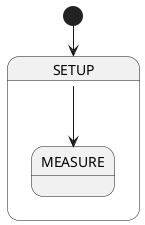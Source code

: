 @startuml
skinparam defaultTextAlignment left
state SETUP{

SETUP --> MEASURE 
}
state MEASURE{
}
[*] --> SETUP

@enduml
